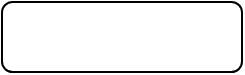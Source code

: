 <mxfile version="24.7.6">
  <diagram name="第 1 页" id="uRHQjTCJHRGfPos-qxVh">
    <mxGraphModel dx="975" dy="684" grid="0" gridSize="10" guides="1" tooltips="1" connect="1" arrows="1" fold="1" page="1" pageScale="1" pageWidth="827" pageHeight="1169" math="0" shadow="0">
      <root>
        <mxCell id="0" />
        <mxCell id="1" parent="0" />
        <mxCell id="27x5DlR3lL8xa0OA5Qnn-1" value="" style="rounded=1;whiteSpace=wrap;html=1;" vertex="1" parent="1">
          <mxGeometry x="185" y="128" width="120" height="35" as="geometry" />
        </mxCell>
      </root>
    </mxGraphModel>
  </diagram>
</mxfile>

